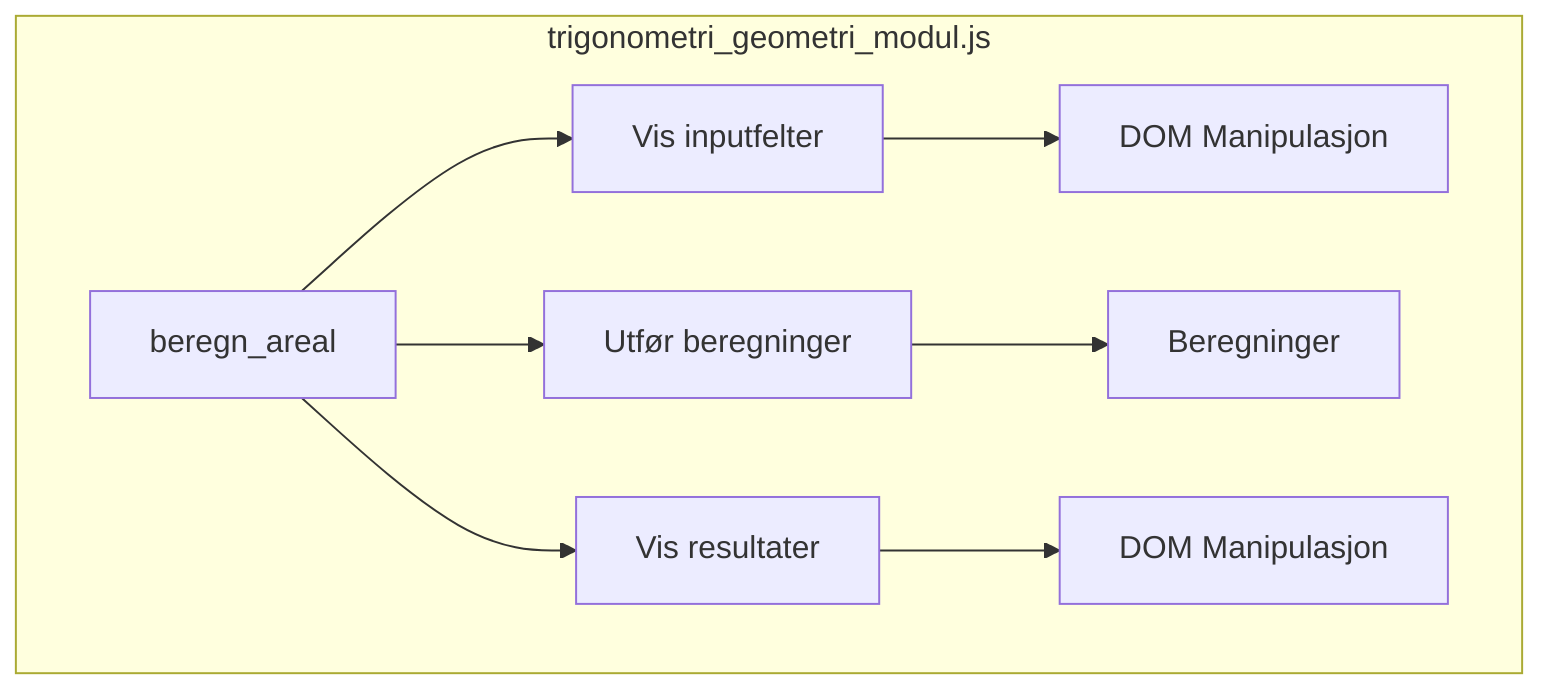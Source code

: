 graph TD
    subgraph trigonometri_geometri_modul.js
        A[beregn_areal] --> B[Vis inputfelter]
        A --> C[Utfør beregninger]
        A --> D[Vis resultater]
        B --> E[DOM Manipulasjon]
        C --> F[Beregninger]
        D --> G[DOM Manipulasjon]
    end